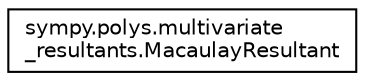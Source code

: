 digraph "Graphical Class Hierarchy"
{
 // LATEX_PDF_SIZE
  edge [fontname="Helvetica",fontsize="10",labelfontname="Helvetica",labelfontsize="10"];
  node [fontname="Helvetica",fontsize="10",shape=record];
  rankdir="LR";
  Node0 [label="sympy.polys.multivariate\l_resultants.MacaulayResultant",height=0.2,width=0.4,color="black", fillcolor="white", style="filled",URL="$classsympy_1_1polys_1_1multivariate__resultants_1_1MacaulayResultant.html",tooltip=" "];
}
